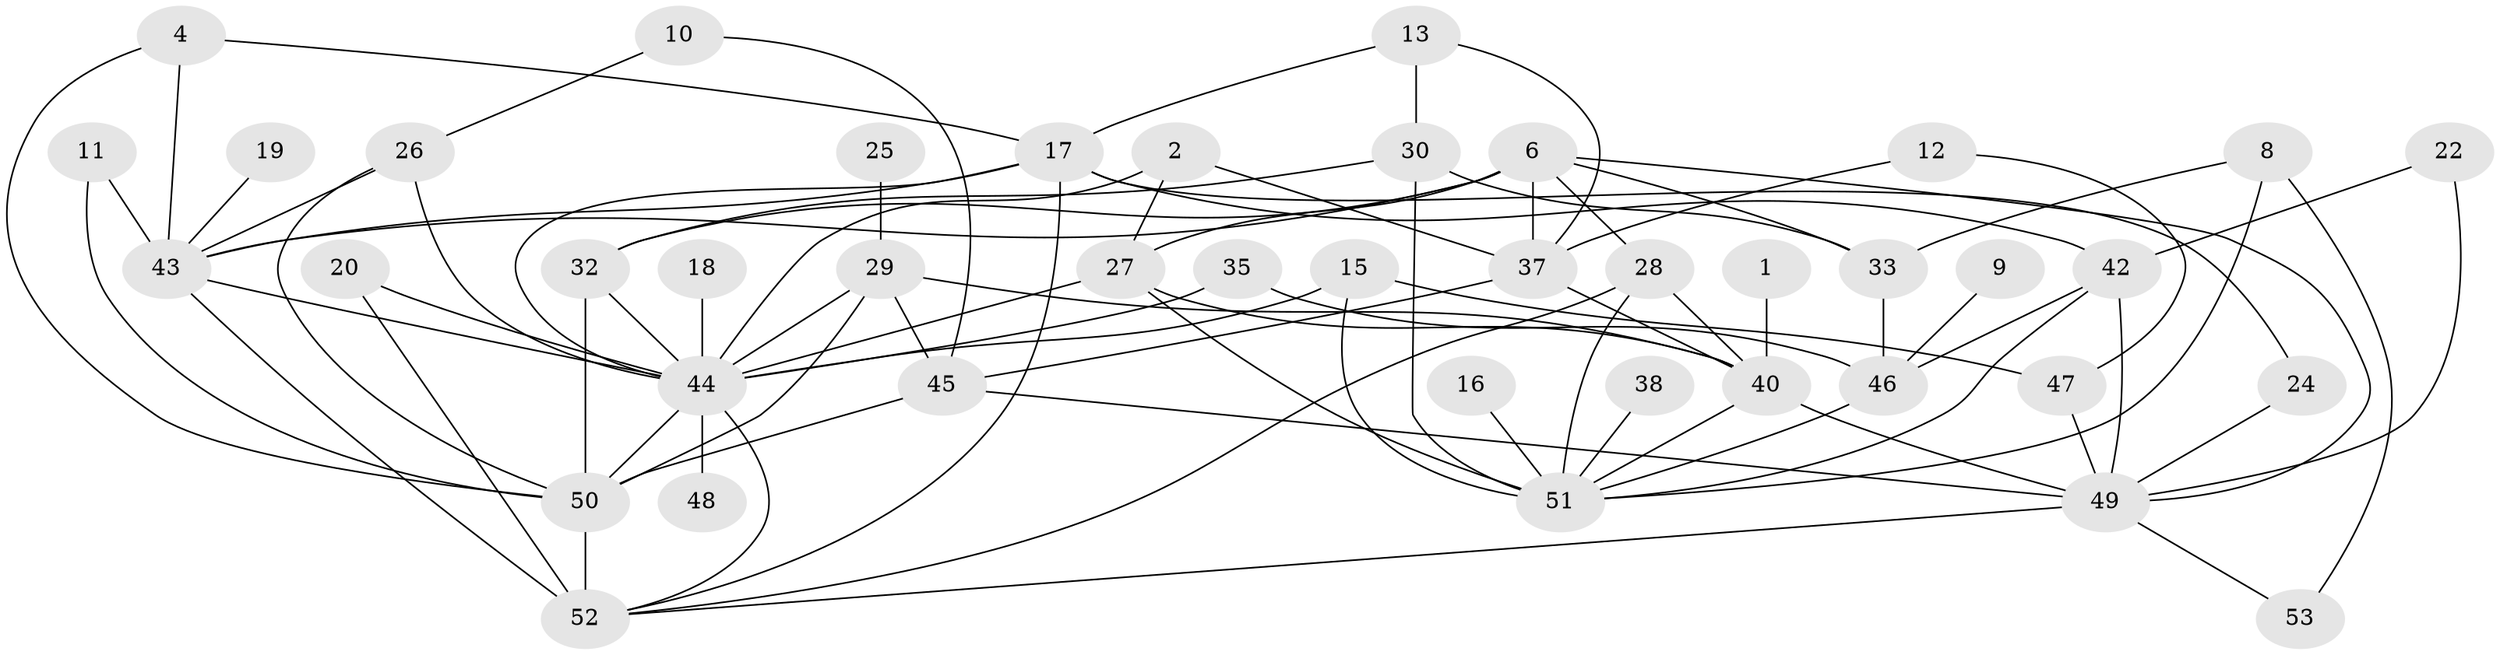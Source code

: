 // original degree distribution, {4: 0.17142857142857143, 2: 0.1523809523809524, 3: 0.24761904761904763, 7: 0.02857142857142857, 1: 0.1619047619047619, 0: 0.10476190476190476, 6: 0.02857142857142857, 5: 0.09523809523809523, 8: 0.009523809523809525}
// Generated by graph-tools (version 1.1) at 2025/25/03/09/25 03:25:18]
// undirected, 42 vertices, 85 edges
graph export_dot {
graph [start="1"]
  node [color=gray90,style=filled];
  1;
  2;
  4;
  6;
  8;
  9;
  10;
  11;
  12;
  13;
  15;
  16;
  17;
  18;
  19;
  20;
  22;
  24;
  25;
  26;
  27;
  28;
  29;
  30;
  32;
  33;
  35;
  37;
  38;
  40;
  42;
  43;
  44;
  45;
  46;
  47;
  48;
  49;
  50;
  51;
  52;
  53;
  1 -- 40 [weight=1.0];
  2 -- 27 [weight=1.0];
  2 -- 37 [weight=1.0];
  2 -- 44 [weight=2.0];
  4 -- 17 [weight=1.0];
  4 -- 43 [weight=1.0];
  4 -- 50 [weight=1.0];
  6 -- 27 [weight=1.0];
  6 -- 28 [weight=1.0];
  6 -- 32 [weight=1.0];
  6 -- 33 [weight=1.0];
  6 -- 37 [weight=1.0];
  6 -- 43 [weight=1.0];
  6 -- 49 [weight=1.0];
  8 -- 33 [weight=1.0];
  8 -- 51 [weight=1.0];
  8 -- 53 [weight=1.0];
  9 -- 46 [weight=1.0];
  10 -- 26 [weight=1.0];
  10 -- 45 [weight=1.0];
  11 -- 43 [weight=1.0];
  11 -- 50 [weight=1.0];
  12 -- 37 [weight=1.0];
  12 -- 47 [weight=1.0];
  13 -- 17 [weight=1.0];
  13 -- 30 [weight=1.0];
  13 -- 37 [weight=1.0];
  15 -- 44 [weight=1.0];
  15 -- 47 [weight=1.0];
  15 -- 51 [weight=1.0];
  16 -- 51 [weight=1.0];
  17 -- 24 [weight=1.0];
  17 -- 42 [weight=1.0];
  17 -- 43 [weight=1.0];
  17 -- 44 [weight=1.0];
  17 -- 52 [weight=1.0];
  18 -- 44 [weight=1.0];
  19 -- 43 [weight=1.0];
  20 -- 44 [weight=1.0];
  20 -- 52 [weight=2.0];
  22 -- 42 [weight=1.0];
  22 -- 49 [weight=1.0];
  24 -- 49 [weight=1.0];
  25 -- 29 [weight=1.0];
  26 -- 43 [weight=1.0];
  26 -- 44 [weight=1.0];
  26 -- 50 [weight=1.0];
  27 -- 40 [weight=1.0];
  27 -- 44 [weight=1.0];
  27 -- 51 [weight=2.0];
  28 -- 40 [weight=3.0];
  28 -- 51 [weight=1.0];
  28 -- 52 [weight=1.0];
  29 -- 40 [weight=1.0];
  29 -- 44 [weight=1.0];
  29 -- 45 [weight=1.0];
  29 -- 50 [weight=1.0];
  30 -- 32 [weight=1.0];
  30 -- 33 [weight=2.0];
  30 -- 51 [weight=1.0];
  32 -- 44 [weight=1.0];
  32 -- 50 [weight=1.0];
  33 -- 46 [weight=1.0];
  35 -- 44 [weight=1.0];
  35 -- 46 [weight=1.0];
  37 -- 40 [weight=1.0];
  37 -- 45 [weight=1.0];
  38 -- 51 [weight=1.0];
  40 -- 49 [weight=1.0];
  40 -- 51 [weight=1.0];
  42 -- 46 [weight=1.0];
  42 -- 49 [weight=1.0];
  42 -- 51 [weight=1.0];
  43 -- 44 [weight=1.0];
  43 -- 52 [weight=1.0];
  44 -- 48 [weight=1.0];
  44 -- 50 [weight=2.0];
  44 -- 52 [weight=1.0];
  45 -- 49 [weight=2.0];
  45 -- 50 [weight=1.0];
  46 -- 51 [weight=1.0];
  47 -- 49 [weight=1.0];
  49 -- 52 [weight=1.0];
  49 -- 53 [weight=1.0];
  50 -- 52 [weight=2.0];
}
